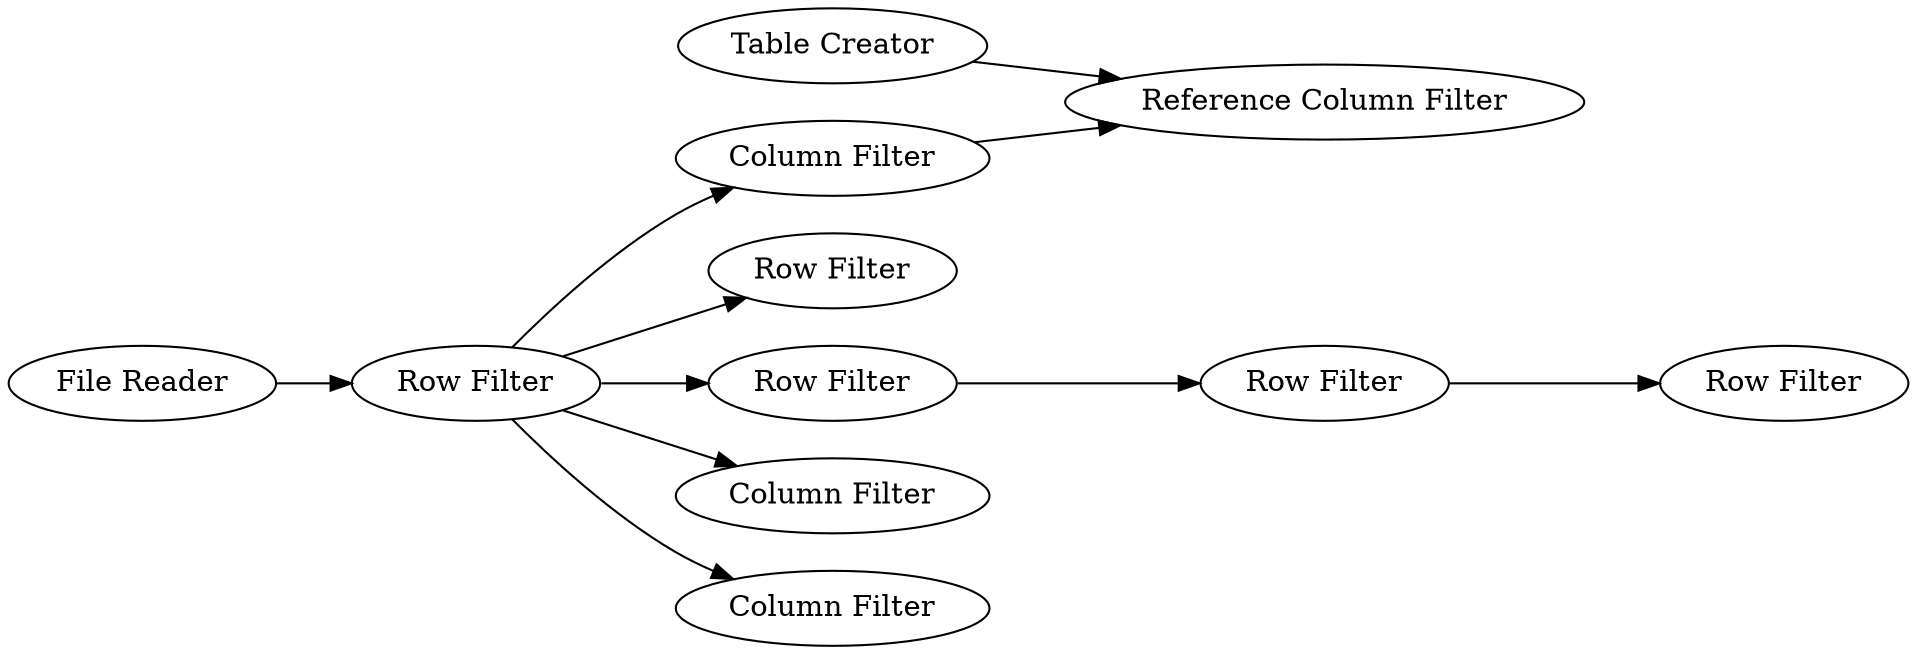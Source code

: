 digraph {
	"3891309767883289959_3" [label="Row Filter"]
	"3891309767883289959_4" [label="Row Filter"]
	"3891309767883289959_5" [label="Row Filter"]
	"3891309767883289959_7" [label="Column Filter"]
	"3891309767883289959_6" [label="Row Filter"]
	"3891309767883289959_10" [label="Reference Column Filter"]
	"3891309767883289959_11" [label="Table Creator"]
	"3891309767883289959_1" [label="File Reader"]
	"3891309767883289959_2" [label="Row Filter"]
	"3891309767883289959_8" [label="Column Filter"]
	"3891309767883289959_9" [label="Column Filter"]
	"3891309767883289959_5" -> "3891309767883289959_6"
	"3891309767883289959_2" -> "3891309767883289959_3"
	"3891309767883289959_1" -> "3891309767883289959_2"
	"3891309767883289959_11" -> "3891309767883289959_10"
	"3891309767883289959_2" -> "3891309767883289959_4"
	"3891309767883289959_2" -> "3891309767883289959_9"
	"3891309767883289959_4" -> "3891309767883289959_5"
	"3891309767883289959_2" -> "3891309767883289959_8"
	"3891309767883289959_9" -> "3891309767883289959_10"
	"3891309767883289959_2" -> "3891309767883289959_7"
	rankdir=LR
}
